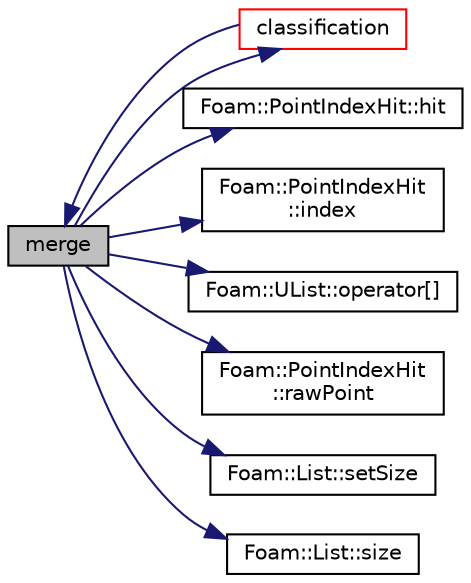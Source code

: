 digraph "merge"
{
  bgcolor="transparent";
  edge [fontname="Helvetica",fontsize="10",labelfontname="Helvetica",labelfontsize="10"];
  node [fontname="Helvetica",fontsize="10",shape=record];
  rankdir="LR";
  Node217 [label="merge",height=0.2,width=0.4,color="black", fillcolor="grey75", style="filled", fontcolor="black"];
  Node217 -> Node218 [color="midnightblue",fontsize="10",style="solid",fontname="Helvetica"];
  Node218 [label="classification",height=0.2,width=0.4,color="red",URL="$a26633.html#aa395f27f47b2d4d0025c6b66419f2d96",tooltip="For every intersection the classification status. "];
  Node218 -> Node217 [color="midnightblue",fontsize="10",style="solid",fontname="Helvetica"];
  Node217 -> Node275 [color="midnightblue",fontsize="10",style="solid",fontname="Helvetica"];
  Node275 [label="Foam::PointIndexHit::hit",height=0.2,width=0.4,color="black",URL="$a28721.html#aee8dc30bf27cefe419b15f96e594c155",tooltip="Is there a hit. "];
  Node217 -> Node276 [color="midnightblue",fontsize="10",style="solid",fontname="Helvetica"];
  Node276 [label="Foam::PointIndexHit\l::index",height=0.2,width=0.4,color="black",URL="$a28721.html#a4a438520bb14406481732edc13c119c7",tooltip="Return index. "];
  Node217 -> Node277 [color="midnightblue",fontsize="10",style="solid",fontname="Helvetica"];
  Node277 [label="Foam::UList::operator[]",height=0.2,width=0.4,color="black",URL="$a26837.html#a851e28f7788bbc82f5a4aa9f0efdefe4",tooltip="Return element of UList. "];
  Node217 -> Node278 [color="midnightblue",fontsize="10",style="solid",fontname="Helvetica"];
  Node278 [label="Foam::PointIndexHit\l::rawPoint",height=0.2,width=0.4,color="black",URL="$a28721.html#a479a270e3db1518fd61b8a756455786b",tooltip="Return point with no checking. "];
  Node217 -> Node279 [color="midnightblue",fontsize="10",style="solid",fontname="Helvetica"];
  Node279 [label="Foam::List::setSize",height=0.2,width=0.4,color="black",URL="$a26833.html#aedb985ffeaf1bdbfeccc2a8730405703",tooltip="Reset size of List. "];
  Node217 -> Node270 [color="midnightblue",fontsize="10",style="solid",fontname="Helvetica"];
  Node270 [label="Foam::List::size",height=0.2,width=0.4,color="black",URL="$a26833.html#a8a5f6fa29bd4b500caf186f60245b384",tooltip="Override size to be inconsistent with allocated storage. "];
}
